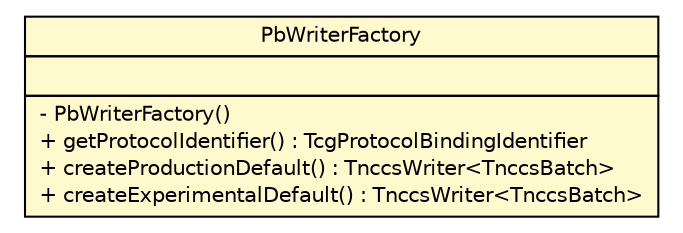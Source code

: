 #!/usr/local/bin/dot
#
# Class diagram 
# Generated by UMLGraph version R5_6 (http://www.umlgraph.org/)
#

digraph G {
	edge [fontname="Helvetica",fontsize=10,labelfontname="Helvetica",labelfontsize=10];
	node [fontname="Helvetica",fontsize=10,shape=plaintext];
	nodesep=0.25;
	ranksep=0.5;
	// org.ietf.nea.pb.serialize.writer.bytebuffer.PbWriterFactory
	c131826 [label=<<table title="org.ietf.nea.pb.serialize.writer.bytebuffer.PbWriterFactory" border="0" cellborder="1" cellspacing="0" cellpadding="2" port="p" bgcolor="lemonChiffon" href="./PbWriterFactory.html">
		<tr><td><table border="0" cellspacing="0" cellpadding="1">
<tr><td align="center" balign="center"> PbWriterFactory </td></tr>
		</table></td></tr>
		<tr><td><table border="0" cellspacing="0" cellpadding="1">
<tr><td align="left" balign="left">  </td></tr>
		</table></td></tr>
		<tr><td><table border="0" cellspacing="0" cellpadding="1">
<tr><td align="left" balign="left"> - PbWriterFactory() </td></tr>
<tr><td align="left" balign="left"> + getProtocolIdentifier() : TcgProtocolBindingIdentifier </td></tr>
<tr><td align="left" balign="left"> + createProductionDefault() : TnccsWriter&lt;TnccsBatch&gt; </td></tr>
<tr><td align="left" balign="left"> + createExperimentalDefault() : TnccsWriter&lt;TnccsBatch&gt; </td></tr>
		</table></td></tr>
		</table>>, URL="./PbWriterFactory.html", fontname="Helvetica", fontcolor="black", fontsize=10.0];
}

